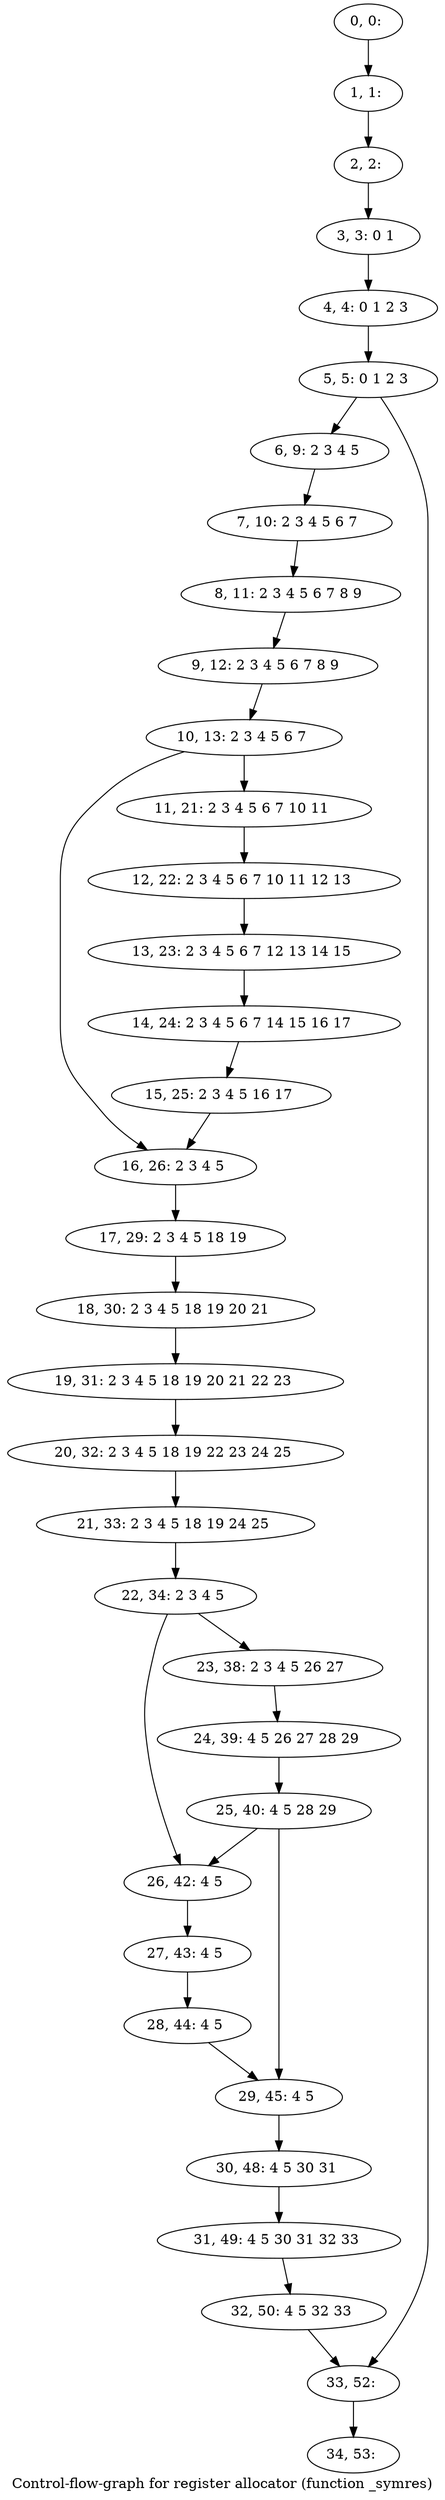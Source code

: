 digraph G {
graph [label="Control-flow-graph for register allocator (function _symres)"]
0[label="0, 0: "];
1[label="1, 1: "];
2[label="2, 2: "];
3[label="3, 3: 0 1 "];
4[label="4, 4: 0 1 2 3 "];
5[label="5, 5: 0 1 2 3 "];
6[label="6, 9: 2 3 4 5 "];
7[label="7, 10: 2 3 4 5 6 7 "];
8[label="8, 11: 2 3 4 5 6 7 8 9 "];
9[label="9, 12: 2 3 4 5 6 7 8 9 "];
10[label="10, 13: 2 3 4 5 6 7 "];
11[label="11, 21: 2 3 4 5 6 7 10 11 "];
12[label="12, 22: 2 3 4 5 6 7 10 11 12 13 "];
13[label="13, 23: 2 3 4 5 6 7 12 13 14 15 "];
14[label="14, 24: 2 3 4 5 6 7 14 15 16 17 "];
15[label="15, 25: 2 3 4 5 16 17 "];
16[label="16, 26: 2 3 4 5 "];
17[label="17, 29: 2 3 4 5 18 19 "];
18[label="18, 30: 2 3 4 5 18 19 20 21 "];
19[label="19, 31: 2 3 4 5 18 19 20 21 22 23 "];
20[label="20, 32: 2 3 4 5 18 19 22 23 24 25 "];
21[label="21, 33: 2 3 4 5 18 19 24 25 "];
22[label="22, 34: 2 3 4 5 "];
23[label="23, 38: 2 3 4 5 26 27 "];
24[label="24, 39: 4 5 26 27 28 29 "];
25[label="25, 40: 4 5 28 29 "];
26[label="26, 42: 4 5 "];
27[label="27, 43: 4 5 "];
28[label="28, 44: 4 5 "];
29[label="29, 45: 4 5 "];
30[label="30, 48: 4 5 30 31 "];
31[label="31, 49: 4 5 30 31 32 33 "];
32[label="32, 50: 4 5 32 33 "];
33[label="33, 52: "];
34[label="34, 53: "];
0->1 ;
1->2 ;
2->3 ;
3->4 ;
4->5 ;
5->6 ;
5->33 ;
6->7 ;
7->8 ;
8->9 ;
9->10 ;
10->11 ;
10->16 ;
11->12 ;
12->13 ;
13->14 ;
14->15 ;
15->16 ;
16->17 ;
17->18 ;
18->19 ;
19->20 ;
20->21 ;
21->22 ;
22->23 ;
22->26 ;
23->24 ;
24->25 ;
25->26 ;
25->29 ;
26->27 ;
27->28 ;
28->29 ;
29->30 ;
30->31 ;
31->32 ;
32->33 ;
33->34 ;
}
